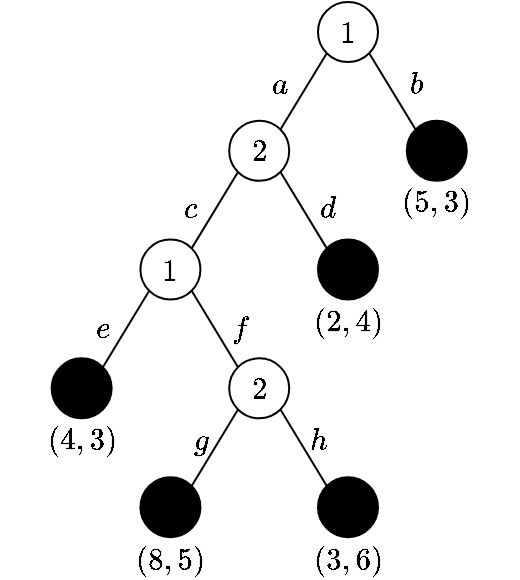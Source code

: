<mxfile version="17.4.2" type="device"><diagram id="wQHdMLyRQ1geU2THR_3M" name="第 1 页"><mxGraphModel dx="494" dy="328" grid="1" gridSize="10" guides="1" tooltips="1" connect="1" arrows="1" fold="1" page="1" pageScale="1" pageWidth="827" pageHeight="1169" math="1" shadow="0"><root><mxCell id="0"/><mxCell id="1" parent="0"/><mxCell id="0eP3NdNEUaRa4jnIx_7c-1" value="\(1\)" style="ellipse;whiteSpace=wrap;html=1;aspect=fixed;fontFamily=宋体;fontSize=15;" vertex="1" parent="1"><mxGeometry x="165" y="70" width="30" height="30" as="geometry"/></mxCell><mxCell id="0eP3NdNEUaRa4jnIx_7c-2" value="" style="endArrow=none;html=1;rounded=0;fontSize=15;entryX=0;entryY=1;entryDx=0;entryDy=0;exitX=1;exitY=0;exitDx=0;exitDy=0;fontFamily=宋体;" edge="1" target="0eP3NdNEUaRa4jnIx_7c-1" parent="1" source="0eP3NdNEUaRa4jnIx_7c-8"><mxGeometry width="50" height="50" relative="1" as="geometry"><mxPoint x="135.607" y="144.393" as="sourcePoint"/><mxPoint x="150" y="90" as="targetPoint"/></mxGeometry></mxCell><mxCell id="0eP3NdNEUaRa4jnIx_7c-3" value="\(a\)" style="text;html=1;align=center;verticalAlign=middle;resizable=0;points=[];autosize=1;strokeColor=none;fillColor=none;fontSize=15;fontFamily=宋体;" vertex="1" parent="1"><mxGeometry x="120.61" y="100" width="50" height="20" as="geometry"/></mxCell><mxCell id="0eP3NdNEUaRa4jnIx_7c-4" value="" style="endArrow=none;html=1;rounded=0;fontSize=15;entryX=1;entryY=1;entryDx=0;entryDy=0;exitX=0;exitY=0;exitDx=0;exitDy=0;fontFamily=宋体;" edge="1" target="0eP3NdNEUaRa4jnIx_7c-1" parent="1" source="0eP3NdNEUaRa4jnIx_7c-6"><mxGeometry width="50" height="50" relative="1" as="geometry"><mxPoint x="224.393" y="144.393" as="sourcePoint"/><mxPoint x="184.393" y="105.607" as="targetPoint"/></mxGeometry></mxCell><mxCell id="0eP3NdNEUaRa4jnIx_7c-5" value="\(b\)" style="text;html=1;align=center;verticalAlign=middle;resizable=0;points=[];autosize=1;strokeColor=none;fillColor=none;fontSize=15;fontFamily=宋体;" vertex="1" parent="1"><mxGeometry x="189.39" y="100" width="50" height="20" as="geometry"/></mxCell><mxCell id="0eP3NdNEUaRa4jnIx_7c-6" value="" style="ellipse;whiteSpace=wrap;html=1;aspect=fixed;fontFamily=宋体;fontSize=15;fillColor=#000000;" vertex="1" parent="1"><mxGeometry x="209.393" y="129.393" width="30" height="30" as="geometry"/></mxCell><mxCell id="0eP3NdNEUaRa4jnIx_7c-7" value="\((5,3)\)" style="text;html=1;align=center;verticalAlign=middle;resizable=0;points=[];autosize=1;strokeColor=none;fillColor=none;fontSize=15;fontFamily=宋体;" vertex="1" parent="1"><mxGeometry x="184.393" y="159.393" width="80" height="20" as="geometry"/></mxCell><mxCell id="0eP3NdNEUaRa4jnIx_7c-8" value="\(2\)" style="ellipse;whiteSpace=wrap;html=1;aspect=fixed;fontFamily=宋体;fontSize=15;" vertex="1" parent="1"><mxGeometry x="120.607" y="129.393" width="30" height="30" as="geometry"/></mxCell><mxCell id="0eP3NdNEUaRa4jnIx_7c-9" value="" style="endArrow=none;html=1;rounded=0;fontSize=15;entryX=0;entryY=1;entryDx=0;entryDy=0;exitX=1;exitY=0;exitDx=0;exitDy=0;fontFamily=宋体;" edge="1" target="0eP3NdNEUaRa4jnIx_7c-8" parent="1" source="0eP3NdNEUaRa4jnIx_7c-20"><mxGeometry width="50" height="50" relative="1" as="geometry"><mxPoint x="91.213" y="203.787" as="sourcePoint"/><mxPoint x="105.607" y="149.393" as="targetPoint"/></mxGeometry></mxCell><mxCell id="0eP3NdNEUaRa4jnIx_7c-10" value="\(c\)" style="text;html=1;align=center;verticalAlign=middle;resizable=0;points=[];autosize=1;strokeColor=none;fillColor=none;fontSize=15;fontFamily=宋体;" vertex="1" parent="1"><mxGeometry x="76.217" y="162.393" width="50" height="20" as="geometry"/></mxCell><mxCell id="0eP3NdNEUaRa4jnIx_7c-11" value="" style="endArrow=none;html=1;rounded=0;fontSize=15;entryX=1;entryY=1;entryDx=0;entryDy=0;exitX=0;exitY=0;exitDx=0;exitDy=0;fontFamily=宋体;" edge="1" target="0eP3NdNEUaRa4jnIx_7c-8" parent="1" source="0eP3NdNEUaRa4jnIx_7c-13"><mxGeometry width="50" height="50" relative="1" as="geometry"><mxPoint x="180.0" y="203.787" as="sourcePoint"/><mxPoint x="140.0" y="165.0" as="targetPoint"/></mxGeometry></mxCell><mxCell id="0eP3NdNEUaRa4jnIx_7c-12" value="\(d\)" style="text;html=1;align=center;verticalAlign=middle;resizable=0;points=[];autosize=1;strokeColor=none;fillColor=none;fontSize=15;fontFamily=宋体;" vertex="1" parent="1"><mxGeometry x="144.997" y="162.393" width="50" height="20" as="geometry"/></mxCell><mxCell id="0eP3NdNEUaRa4jnIx_7c-13" value="" style="ellipse;whiteSpace=wrap;html=1;aspect=fixed;fontFamily=宋体;fontSize=15;fillColor=#000000;" vertex="1" parent="1"><mxGeometry x="165.0" y="188.787" width="30" height="30" as="geometry"/></mxCell><mxCell id="0eP3NdNEUaRa4jnIx_7c-14" value="\((2,4)\)" style="text;html=1;align=center;verticalAlign=middle;resizable=0;points=[];autosize=1;strokeColor=none;fillColor=none;fontSize=15;fontFamily=宋体;" vertex="1" parent="1"><mxGeometry x="140.0" y="218.787" width="80" height="20" as="geometry"/></mxCell><mxCell id="0eP3NdNEUaRa4jnIx_7c-20" value="\(1\)" style="ellipse;whiteSpace=wrap;html=1;aspect=fixed;fontFamily=宋体;fontSize=15;" vertex="1" parent="1"><mxGeometry x="76.213" y="188.787" width="30" height="30" as="geometry"/></mxCell><mxCell id="0eP3NdNEUaRa4jnIx_7c-21" value="" style="endArrow=none;html=1;rounded=0;fontSize=15;entryX=0;entryY=1;entryDx=0;entryDy=0;exitX=1;exitY=0;exitDx=0;exitDy=0;fontFamily=宋体;" edge="1" target="0eP3NdNEUaRa4jnIx_7c-20" parent="1" source="0eP3NdNEUaRa4jnIx_7c-25"><mxGeometry width="50" height="50" relative="1" as="geometry"><mxPoint x="46.82" y="263.18" as="sourcePoint"/><mxPoint x="61.213" y="208.787" as="targetPoint"/></mxGeometry></mxCell><mxCell id="0eP3NdNEUaRa4jnIx_7c-22" value="\(e\)" style="text;html=1;align=center;verticalAlign=middle;resizable=0;points=[];autosize=1;strokeColor=none;fillColor=none;fontSize=15;fontFamily=宋体;" vertex="1" parent="1"><mxGeometry x="31.823" y="221.787" width="50" height="20" as="geometry"/></mxCell><mxCell id="0eP3NdNEUaRa4jnIx_7c-23" value="" style="endArrow=none;html=1;rounded=0;fontSize=15;entryX=1;entryY=1;entryDx=0;entryDy=0;exitX=0;exitY=0;exitDx=0;exitDy=0;fontFamily=宋体;" edge="1" target="0eP3NdNEUaRa4jnIx_7c-20" parent="1" source="0eP3NdNEUaRa4jnIx_7c-27"><mxGeometry width="50" height="50" relative="1" as="geometry"><mxPoint x="135.607" y="263.18" as="sourcePoint"/><mxPoint x="95.607" y="224.393" as="targetPoint"/></mxGeometry></mxCell><mxCell id="0eP3NdNEUaRa4jnIx_7c-24" value="\(f\)" style="text;html=1;align=center;verticalAlign=middle;resizable=0;points=[];autosize=1;strokeColor=none;fillColor=none;fontSize=15;fontFamily=宋体;" vertex="1" parent="1"><mxGeometry x="100.603" y="221.787" width="50" height="20" as="geometry"/></mxCell><mxCell id="0eP3NdNEUaRa4jnIx_7c-25" value="" style="ellipse;whiteSpace=wrap;html=1;aspect=fixed;fontFamily=宋体;fontSize=15;fillColor=#000000;" vertex="1" parent="1"><mxGeometry x="31.82" y="248.18" width="30" height="30" as="geometry"/></mxCell><mxCell id="0eP3NdNEUaRa4jnIx_7c-26" value="\((4,3)\)" style="text;html=1;align=center;verticalAlign=middle;resizable=0;points=[];autosize=1;strokeColor=none;fillColor=none;fontSize=15;fontFamily=宋体;" vertex="1" parent="1"><mxGeometry x="6.82" y="278.18" width="80" height="20" as="geometry"/></mxCell><mxCell id="0eP3NdNEUaRa4jnIx_7c-27" value="\(2\)" style="ellipse;whiteSpace=wrap;html=1;aspect=fixed;fontFamily=宋体;fontSize=15;" vertex="1" parent="1"><mxGeometry x="120.607" y="248.18" width="30" height="30" as="geometry"/></mxCell><mxCell id="0eP3NdNEUaRa4jnIx_7c-28" value="" style="endArrow=none;html=1;rounded=0;fontSize=15;entryX=0;entryY=1;entryDx=0;entryDy=0;exitX=1;exitY=0;exitDx=0;exitDy=0;fontFamily=宋体;" edge="1" target="0eP3NdNEUaRa4jnIx_7c-27" parent="1" source="0eP3NdNEUaRa4jnIx_7c-32"><mxGeometry width="50" height="50" relative="1" as="geometry"><mxPoint x="91.213" y="322.574" as="sourcePoint"/><mxPoint x="105.607" y="268.18" as="targetPoint"/></mxGeometry></mxCell><mxCell id="0eP3NdNEUaRa4jnIx_7c-29" value="\(g\)" style="text;html=1;align=center;verticalAlign=middle;resizable=0;points=[];autosize=1;strokeColor=none;fillColor=none;fontSize=15;fontFamily=宋体;" vertex="1" parent="1"><mxGeometry x="81.217" y="278.18" width="50" height="20" as="geometry"/></mxCell><mxCell id="0eP3NdNEUaRa4jnIx_7c-30" value="" style="endArrow=none;html=1;rounded=0;fontSize=15;entryX=1;entryY=1;entryDx=0;entryDy=0;exitX=0;exitY=0;exitDx=0;exitDy=0;fontFamily=宋体;" edge="1" target="0eP3NdNEUaRa4jnIx_7c-27" parent="1" source="0eP3NdNEUaRa4jnIx_7c-34"><mxGeometry width="50" height="50" relative="1" as="geometry"><mxPoint x="180.0" y="322.574" as="sourcePoint"/><mxPoint x="140" y="283.787" as="targetPoint"/></mxGeometry></mxCell><mxCell id="0eP3NdNEUaRa4jnIx_7c-31" value="\(h\)" style="text;html=1;align=center;verticalAlign=middle;resizable=0;points=[];autosize=1;strokeColor=none;fillColor=none;fontSize=15;fontFamily=宋体;" vertex="1" parent="1"><mxGeometry x="139.997" y="278.18" width="50" height="20" as="geometry"/></mxCell><mxCell id="0eP3NdNEUaRa4jnIx_7c-32" value="" style="ellipse;whiteSpace=wrap;html=1;aspect=fixed;fontFamily=宋体;fontSize=15;fillColor=#000000;" vertex="1" parent="1"><mxGeometry x="76.213" y="307.574" width="30" height="30" as="geometry"/></mxCell><mxCell id="0eP3NdNEUaRa4jnIx_7c-33" value="\((8,5)\)" style="text;html=1;align=center;verticalAlign=middle;resizable=0;points=[];autosize=1;strokeColor=none;fillColor=none;fontSize=15;fontFamily=宋体;" vertex="1" parent="1"><mxGeometry x="51.213" y="337.574" width="80" height="20" as="geometry"/></mxCell><mxCell id="0eP3NdNEUaRa4jnIx_7c-34" value="" style="ellipse;whiteSpace=wrap;html=1;aspect=fixed;fontFamily=宋体;fontSize=15;fillColor=#000000;" vertex="1" parent="1"><mxGeometry x="165.0" y="307.574" width="30" height="30" as="geometry"/></mxCell><mxCell id="0eP3NdNEUaRa4jnIx_7c-35" value="\((3,6)\)" style="text;html=1;align=center;verticalAlign=middle;resizable=0;points=[];autosize=1;strokeColor=none;fillColor=none;fontSize=15;fontFamily=宋体;" vertex="1" parent="1"><mxGeometry x="140.0" y="337.574" width="80" height="20" as="geometry"/></mxCell></root></mxGraphModel></diagram></mxfile>